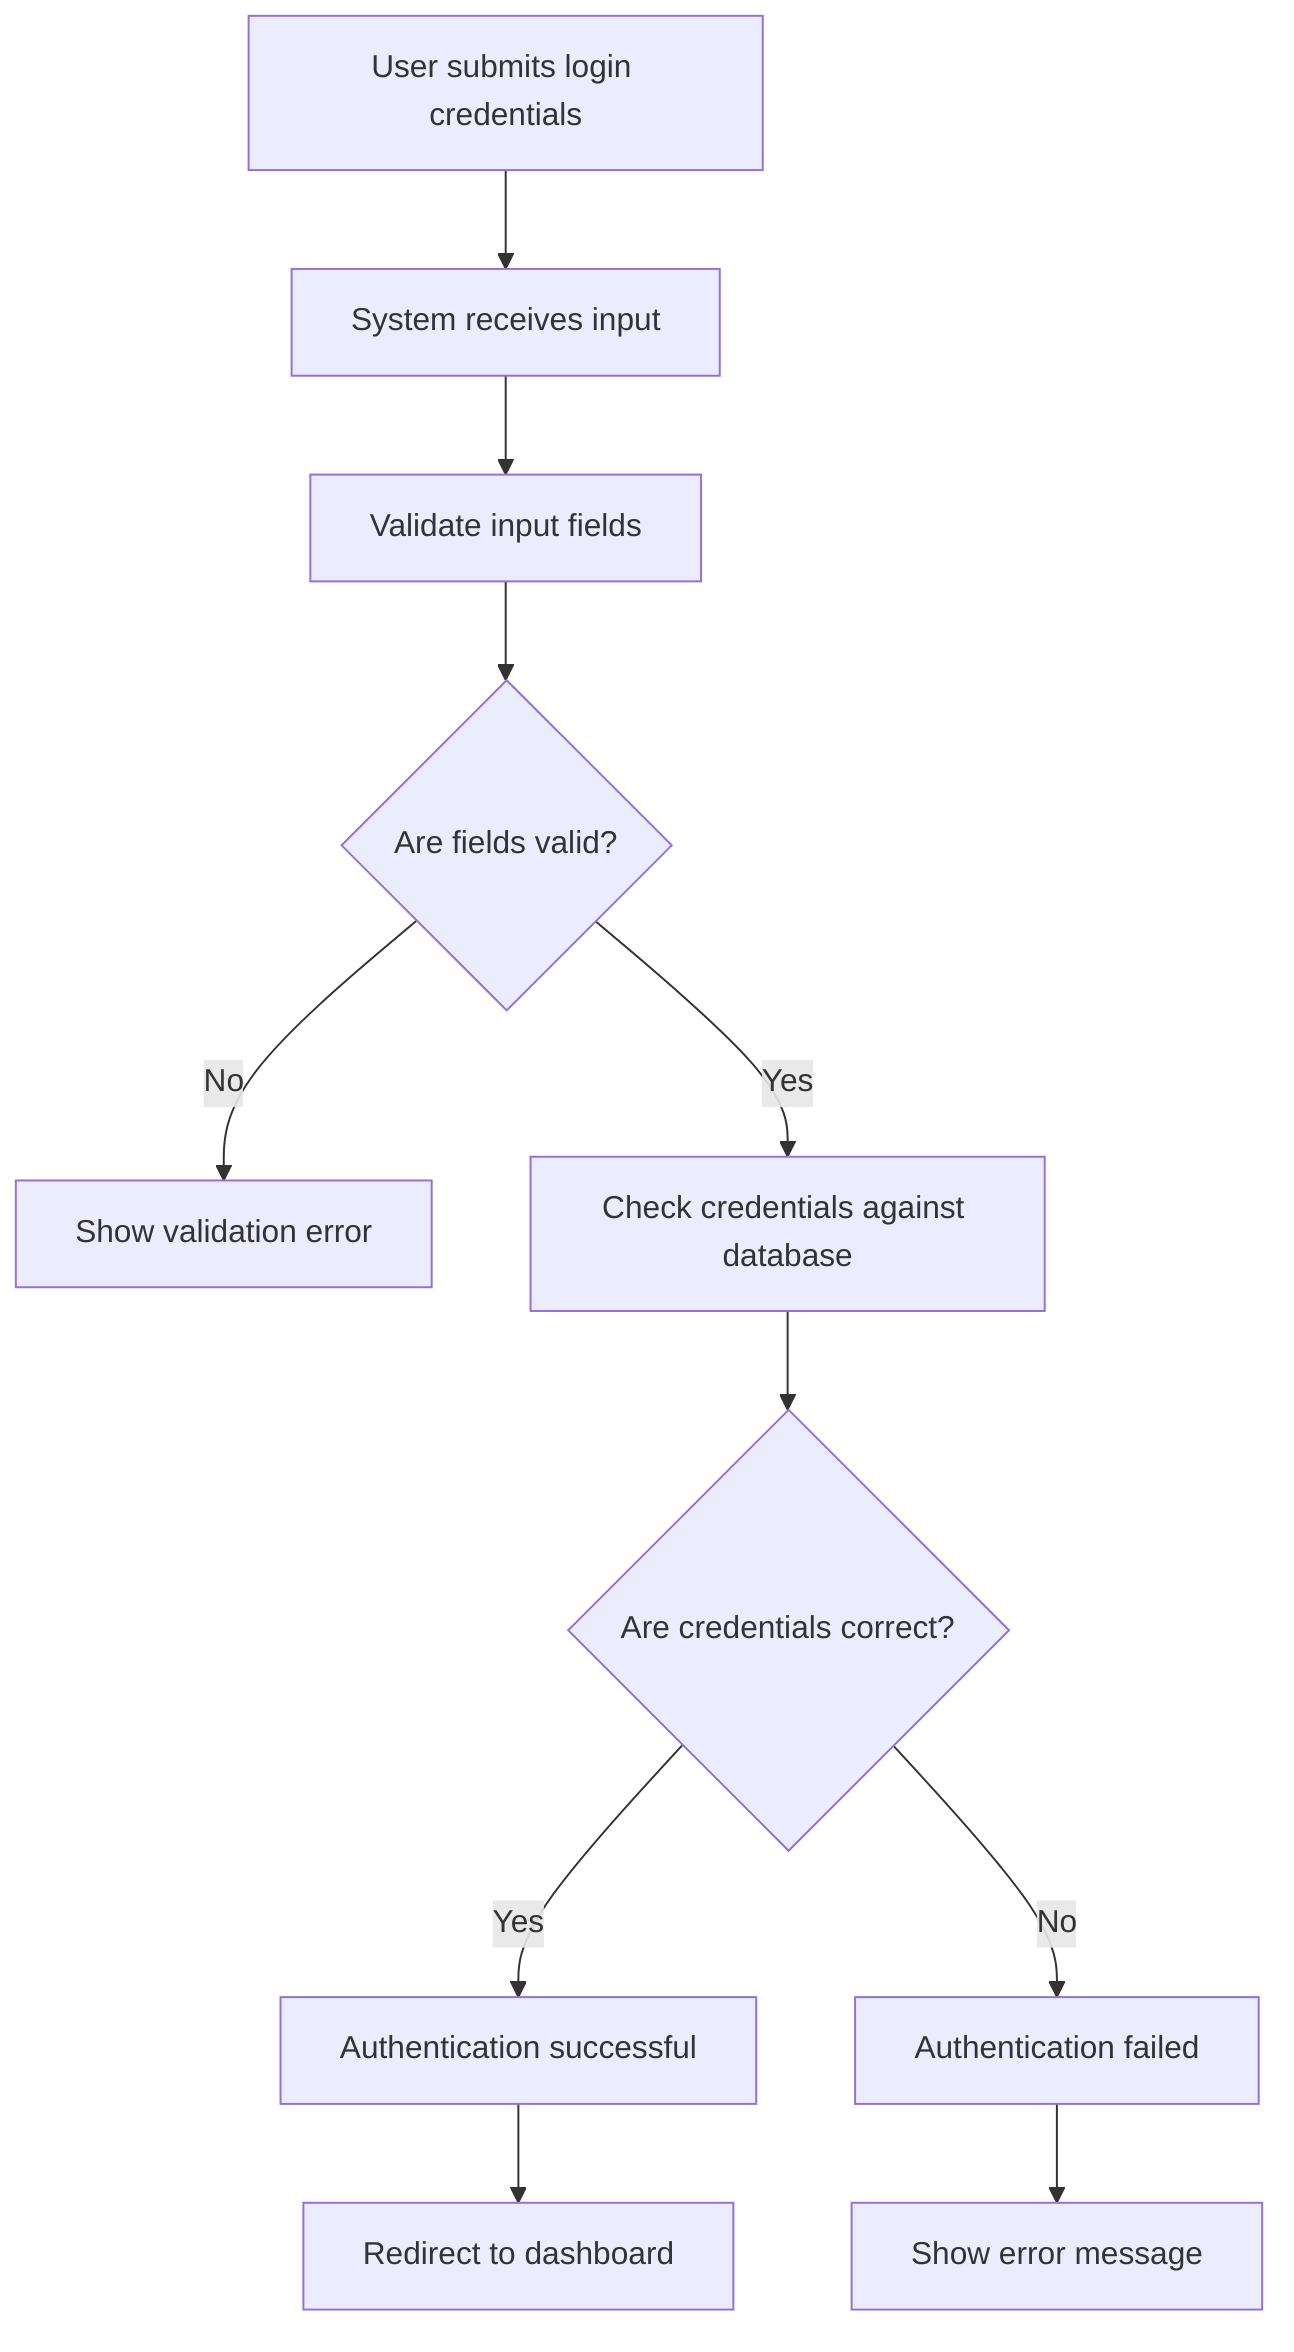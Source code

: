 flowchart TD
    A[User submits login credentials] --> B[System receives input]
    B --> C[Validate input fields]
    C --> D{Are fields valid?}
    D -- No --> E[Show validation error]
    D -- Yes --> F[Check credentials against database]
    F --> G{Are credentials correct?}
    G -- Yes --> H[Authentication successful]
    G -- No --> I[Authentication failed]
    H --> J[Redirect to dashboard]
    I --> K[Show error message]